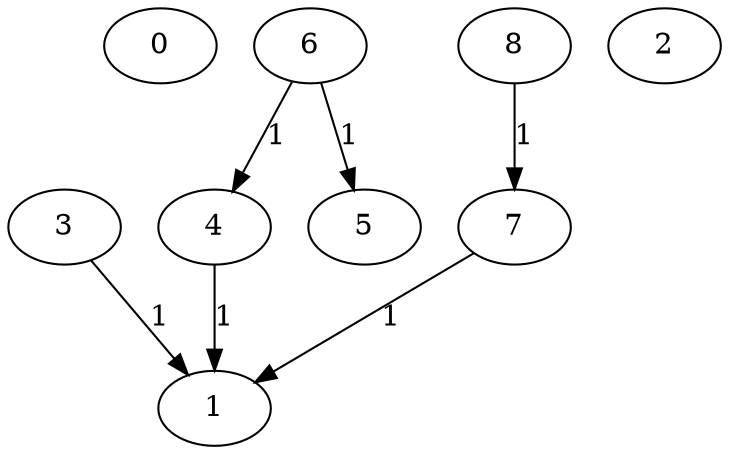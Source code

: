 digraph prerequisites {
	0
	1
	2
	3
	4
	5
	6
	7
	8
	3 -> 1 [label=1]
	4 -> 1 [label=1]
	6 -> 4 [label=1]
	6 -> 5 [label=1]
	7 -> 1 [label=1]
	8 -> 7 [label=1]
}
